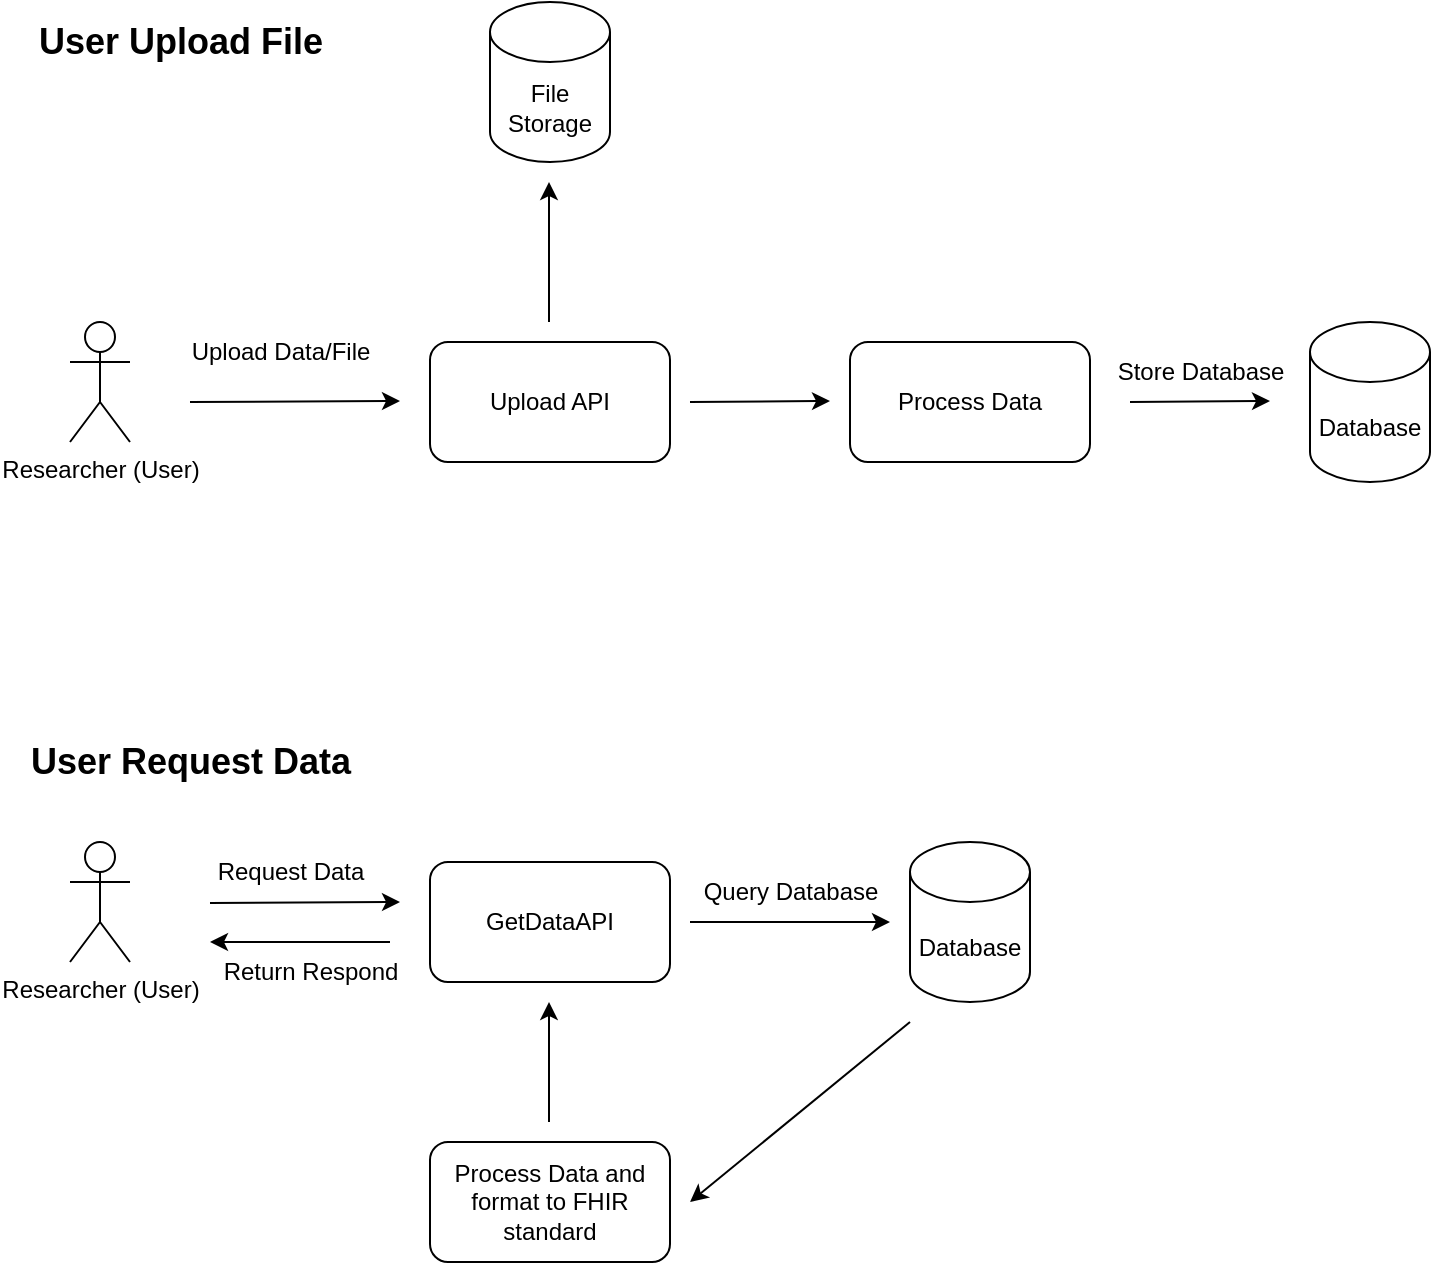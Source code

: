 <mxfile version="20.8.16" type="device"><diagram id="6zT0x8QGaG9ZE3CnlTiD" name="Page-1"><mxGraphModel dx="1098" dy="988" grid="1" gridSize="10" guides="1" tooltips="1" connect="1" arrows="1" fold="1" page="1" pageScale="1" pageWidth="850" pageHeight="1100" math="0" shadow="0"><root><mxCell id="0"/><mxCell id="1" parent="0"/><mxCell id="WLE6Z490n3UmityKHPmY-1" value="Researcher (User)" style="shape=umlActor;verticalLabelPosition=bottom;verticalAlign=top;html=1;outlineConnect=0;" parent="1" vertex="1"><mxGeometry x="60" y="200" width="30" height="60" as="geometry"/></mxCell><mxCell id="WLE6Z490n3UmityKHPmY-4" value="" style="endArrow=classic;html=1;rounded=0;" parent="1" edge="1"><mxGeometry width="50" height="50" relative="1" as="geometry"><mxPoint x="120" y="240" as="sourcePoint"/><mxPoint x="225" y="239.5" as="targetPoint"/></mxGeometry></mxCell><mxCell id="WLE6Z490n3UmityKHPmY-5" value="Upload Data/File" style="text;html=1;align=center;verticalAlign=middle;resizable=0;points=[];autosize=1;strokeColor=none;fillColor=none;" parent="1" vertex="1"><mxGeometry x="110" y="200" width="110" height="30" as="geometry"/></mxCell><mxCell id="WLE6Z490n3UmityKHPmY-6" value="File Storage" style="shape=cylinder3;whiteSpace=wrap;html=1;boundedLbl=1;backgroundOutline=1;size=15;" parent="1" vertex="1"><mxGeometry x="270" y="40" width="60" height="80" as="geometry"/></mxCell><mxCell id="WLE6Z490n3UmityKHPmY-7" value="" style="endArrow=classic;html=1;rounded=0;" parent="1" edge="1"><mxGeometry width="50" height="50" relative="1" as="geometry"><mxPoint x="299.5" y="200" as="sourcePoint"/><mxPoint x="299.5" y="130" as="targetPoint"/></mxGeometry></mxCell><mxCell id="WLE6Z490n3UmityKHPmY-10" value="Upload API" style="rounded=1;whiteSpace=wrap;html=1;" parent="1" vertex="1"><mxGeometry x="240" y="210" width="120" height="60" as="geometry"/></mxCell><mxCell id="WLE6Z490n3UmityKHPmY-12" value="Process Data" style="rounded=1;whiteSpace=wrap;html=1;" parent="1" vertex="1"><mxGeometry x="450" y="210" width="120" height="60" as="geometry"/></mxCell><mxCell id="WLE6Z490n3UmityKHPmY-17" value="Database" style="shape=cylinder3;whiteSpace=wrap;html=1;boundedLbl=1;backgroundOutline=1;size=15;" parent="1" vertex="1"><mxGeometry x="680" y="200" width="60" height="80" as="geometry"/></mxCell><mxCell id="WLE6Z490n3UmityKHPmY-18" value="" style="endArrow=classic;html=1;rounded=0;" parent="1" edge="1"><mxGeometry width="50" height="50" relative="1" as="geometry"><mxPoint x="370" y="240" as="sourcePoint"/><mxPoint x="440" y="239.5" as="targetPoint"/></mxGeometry></mxCell><mxCell id="WLE6Z490n3UmityKHPmY-19" value="" style="endArrow=classic;html=1;rounded=0;" parent="1" edge="1"><mxGeometry width="50" height="50" relative="1" as="geometry"><mxPoint x="590" y="240" as="sourcePoint"/><mxPoint x="660" y="239.5" as="targetPoint"/></mxGeometry></mxCell><mxCell id="WLE6Z490n3UmityKHPmY-21" value="Researcher (User)" style="shape=umlActor;verticalLabelPosition=bottom;verticalAlign=top;html=1;outlineConnect=0;" parent="1" vertex="1"><mxGeometry x="60" y="460" width="30" height="60" as="geometry"/></mxCell><mxCell id="WLE6Z490n3UmityKHPmY-22" value="" style="endArrow=classic;html=1;rounded=0;" parent="1" edge="1"><mxGeometry width="50" height="50" relative="1" as="geometry"><mxPoint x="130" y="490.5" as="sourcePoint"/><mxPoint x="225" y="490" as="targetPoint"/></mxGeometry></mxCell><mxCell id="WLE6Z490n3UmityKHPmY-23" value="Request Data" style="text;html=1;align=center;verticalAlign=middle;resizable=0;points=[];autosize=1;strokeColor=none;fillColor=none;" parent="1" vertex="1"><mxGeometry x="120" y="460" width="100" height="30" as="geometry"/></mxCell><mxCell id="WLE6Z490n3UmityKHPmY-26" value="GetDataAPI" style="rounded=1;whiteSpace=wrap;html=1;" parent="1" vertex="1"><mxGeometry x="240" y="470" width="120" height="60" as="geometry"/></mxCell><mxCell id="WLE6Z490n3UmityKHPmY-27" value="Process Data and format to FHIR standard" style="rounded=1;whiteSpace=wrap;html=1;" parent="1" vertex="1"><mxGeometry x="240" y="610" width="120" height="60" as="geometry"/></mxCell><mxCell id="WLE6Z490n3UmityKHPmY-28" value="Database" style="shape=cylinder3;whiteSpace=wrap;html=1;boundedLbl=1;backgroundOutline=1;size=15;" parent="1" vertex="1"><mxGeometry x="480" y="460" width="60" height="80" as="geometry"/></mxCell><mxCell id="WLE6Z490n3UmityKHPmY-29" value="" style="endArrow=classic;html=1;rounded=0;" parent="1" edge="1"><mxGeometry width="50" height="50" relative="1" as="geometry"><mxPoint x="370" y="500" as="sourcePoint"/><mxPoint x="470" y="500" as="targetPoint"/></mxGeometry></mxCell><mxCell id="WLE6Z490n3UmityKHPmY-30" value="" style="endArrow=classic;html=1;rounded=0;" parent="1" edge="1"><mxGeometry width="50" height="50" relative="1" as="geometry"><mxPoint x="480" y="550" as="sourcePoint"/><mxPoint x="370" y="640" as="targetPoint"/></mxGeometry></mxCell><mxCell id="WLE6Z490n3UmityKHPmY-31" value="" style="endArrow=classic;html=1;rounded=0;" parent="1" edge="1"><mxGeometry width="50" height="50" relative="1" as="geometry"><mxPoint x="299.5" y="600" as="sourcePoint"/><mxPoint x="299.5" y="540" as="targetPoint"/></mxGeometry></mxCell><mxCell id="WLE6Z490n3UmityKHPmY-33" value="" style="endArrow=classic;html=1;rounded=0;" parent="1" edge="1"><mxGeometry width="50" height="50" relative="1" as="geometry"><mxPoint x="220" y="510" as="sourcePoint"/><mxPoint x="130" y="510" as="targetPoint"/></mxGeometry></mxCell><mxCell id="WLE6Z490n3UmityKHPmY-36" value="Return Respond" style="text;html=1;align=center;verticalAlign=middle;resizable=0;points=[];autosize=1;strokeColor=none;fillColor=none;" parent="1" vertex="1"><mxGeometry x="125" y="510" width="110" height="30" as="geometry"/></mxCell><mxCell id="WLE6Z490n3UmityKHPmY-37" value="Query Database" style="text;html=1;align=center;verticalAlign=middle;resizable=0;points=[];autosize=1;strokeColor=none;fillColor=none;" parent="1" vertex="1"><mxGeometry x="365" y="470" width="110" height="30" as="geometry"/></mxCell><mxCell id="WLE6Z490n3UmityKHPmY-38" value="&lt;b&gt;&lt;font style=&quot;font-size: 18px;&quot;&gt;User Request Data&lt;/font&gt;&lt;/b&gt;" style="text;html=1;align=center;verticalAlign=middle;resizable=0;points=[];autosize=1;strokeColor=none;fillColor=none;" parent="1" vertex="1"><mxGeometry x="30" y="400" width="180" height="40" as="geometry"/></mxCell><mxCell id="WLE6Z490n3UmityKHPmY-39" value="&lt;b&gt;&lt;font style=&quot;font-size: 18px;&quot;&gt;User Upload File&lt;/font&gt;&lt;/b&gt;" style="text;html=1;align=center;verticalAlign=middle;resizable=0;points=[];autosize=1;strokeColor=none;fillColor=none;" parent="1" vertex="1"><mxGeometry x="30" y="40" width="170" height="40" as="geometry"/></mxCell><mxCell id="WLE6Z490n3UmityKHPmY-40" value="Store Database" style="text;html=1;align=center;verticalAlign=middle;resizable=0;points=[];autosize=1;strokeColor=none;fillColor=none;" parent="1" vertex="1"><mxGeometry x="570" y="210" width="110" height="30" as="geometry"/></mxCell></root></mxGraphModel></diagram></mxfile>